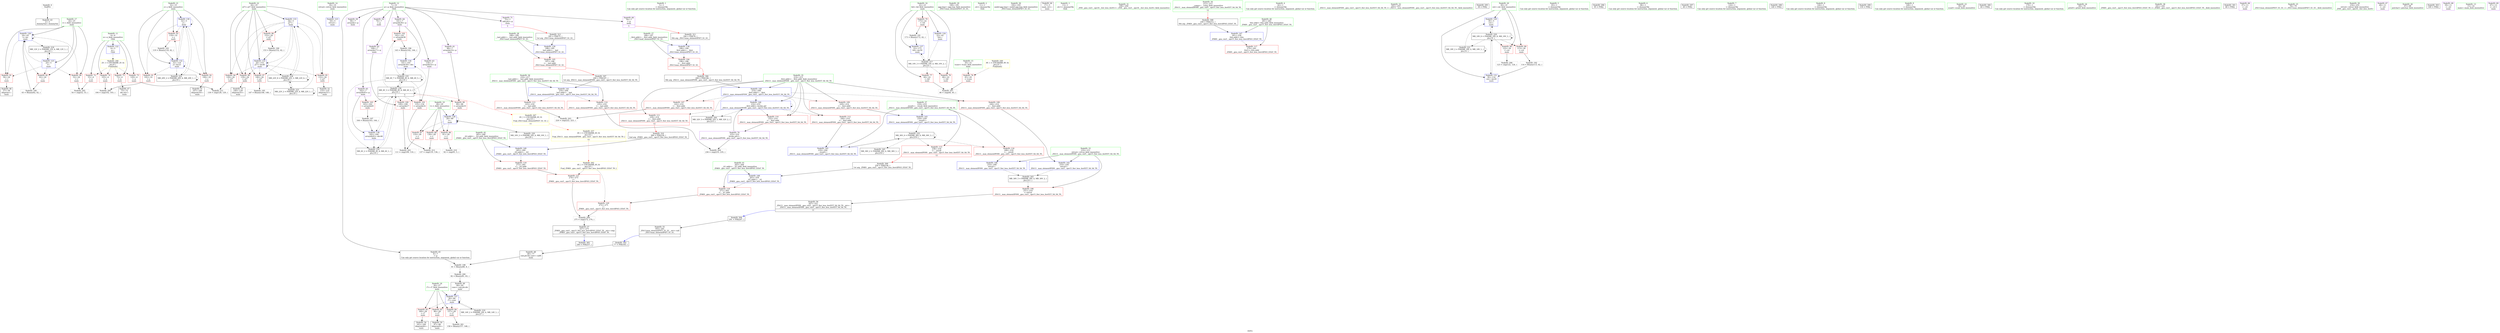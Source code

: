 digraph "SVFG" {
	label="SVFG";

	Node0x556ccf8a6040 [shape=record,color=grey,label="{NodeID: 0\nNullPtr}"];
	Node0x556ccf8a6040 -> Node0x556ccf8c9530[style=solid];
	Node0x556ccf8c9a70 [shape=record,color=red,label="{NodeID: 97\n146\<--34\n\<--j27\nmain\n}"];
	Node0x556ccf8c9a70 -> Node0x556ccf8cd600[style=solid];
	Node0x556ccf8c7c50 [shape=record,color=green,label="{NodeID: 14\n18\<--19\nretval\<--retval_field_insensitive\nmain\n}"];
	Node0x556ccf8c7c50 -> Node0x556ccf8cf700[style=solid];
	Node0x556ccf8cd480 [shape=record,color=grey,label="{NodeID: 194\n63 = Binary(62, 42, )\n}"];
	Node0x556ccf8cd480 -> Node0x556ccf8cf970[style=solid];
	Node0x556ccf8ca5d0 [shape=record,color=red,label="{NodeID: 111\n239\<--214\n\<--__first.addr\n_ZSt13__max_elementIPiN9__gnu_cxx5__ops15_Iter_less_iterEET_S4_S4_T0_\n|{<s0>12}}"];
	Node0x556ccf8ca5d0:s0 -> Node0x556ccf8fa750[style=solid,color=red];
	Node0x556ccf8c8870 [shape=record,color=green,label="{NodeID: 28\n188\<--189\n__last.addr\<--__last.addr_field_insensitive\n_ZSt11max_elementIPiET_S1_S1_\n}"];
	Node0x556ccf8c8870 -> Node0x556ccf8ca0f0[style=solid];
	Node0x556ccf8c8870 -> Node0x556ccf8d0400[style=solid];
	Node0x556ccf8d5a80 [shape=record,color=grey,label="{NodeID: 208\n275 = cmp(272, 274, )\n}"];
	Node0x556ccf8d5a80 -> Node0x556ccf8cb110[style=solid];
	Node0x556ccf8cf8a0 [shape=record,color=blue,label="{NodeID: 125\n24\<--5\ni\<--\nmain\n}"];
	Node0x556ccf8cf8a0 -> Node0x556ccf8cc3c0[style=dashed];
	Node0x556ccf8cf8a0 -> Node0x556ccf8cc490[style=dashed];
	Node0x556ccf8cf8a0 -> Node0x556ccf8cc560[style=dashed];
	Node0x556ccf8cf8a0 -> Node0x556ccf8cf970[style=dashed];
	Node0x556ccf8cf8a0 -> Node0x556ccf8dea70[style=dashed];
	Node0x556ccf8c9460 [shape=record,color=green,label="{NodeID: 42\n265\<--266\n__it2.addr\<--__it2.addr_field_insensitive\n_ZNK9__gnu_cxx5__ops15_Iter_less_iterclIPiS3_EEbT_T0_\n}"];
	Node0x556ccf8c9460 -> Node0x556ccf8cf390[style=solid];
	Node0x556ccf8c9460 -> Node0x556ccf8d0c20[style=solid];
	Node0x556ccf8fa0d0 [shape=record,color=black,label="{NodeID: 305\n240 = PHI(257, )\n}"];
	Node0x556ccf8dfe70 [shape=record,color=black,label="{NodeID: 222\nMR_20V_2 = PHI(MR_20V_4, MR_20V_1, )\npts\{33 \}\n}"];
	Node0x556ccf8dfe70 -> Node0x556ccf8cfcb0[style=dashed];
	Node0x556ccf8dfe70 -> Node0x556ccf8dfe70[style=dashed];
	Node0x556ccf8d0400 [shape=record,color=blue,label="{NodeID: 139\n188\<--185\n__last.addr\<--__last\n_ZSt11max_elementIPiET_S1_S1_\n}"];
	Node0x556ccf8d0400 -> Node0x556ccf8ca0f0[style=dashed];
	Node0x556ccf8cb040 [shape=record,color=black,label="{NodeID: 56\n207\<--251\n_ZSt13__max_elementIPiN9__gnu_cxx5__ops15_Iter_less_iterEET_S4_S4_T0__ret\<--\n_ZSt13__max_elementIPiN9__gnu_cxx5__ops15_Iter_less_iterEET_S4_S4_T0_\n|{<s0>11}}"];
	Node0x556ccf8cb040:s0 -> Node0x556ccf8f9fa0[style=solid,color=blue];
	Node0x556ccf8e4870 [shape=record,color=black,label="{NodeID: 236\nMR_4V_3 = PHI(MR_4V_8, MR_4V_2, )\npts\{10 \}\n|{|<s10>5}}"];
	Node0x556ccf8e4870 -> Node0x556ccf8c9c10[style=dashed];
	Node0x556ccf8e4870 -> Node0x556ccf8c9ce0[style=dashed];
	Node0x556ccf8e4870 -> Node0x556ccf8c9db0[style=dashed];
	Node0x556ccf8e4870 -> Node0x556ccf8c9e80[style=dashed];
	Node0x556ccf8e4870 -> Node0x556ccf8c9f50[style=dashed];
	Node0x556ccf8e4870 -> Node0x556ccf8cfff0[style=dashed];
	Node0x556ccf8e4870 -> Node0x556ccf8d0190[style=dashed];
	Node0x556ccf8e4870 -> Node0x556ccf8de070[style=dashed];
	Node0x556ccf8e4870 -> Node0x556ccf8e4370[style=dashed];
	Node0x556ccf8e4870 -> Node0x556ccf8e4870[style=dashed];
	Node0x556ccf8e4870:s10 -> Node0x556ccf8e97d0[style=dashed,color=red];
	Node0x556ccf8cbba0 [shape=record,color=purple,label="{NodeID: 70\n233\<--232\nincdec.ptr\<--\n_ZSt13__max_elementIPiN9__gnu_cxx5__ops15_Iter_less_iterEET_S4_S4_T0_\n}"];
	Node0x556ccf8cbba0 -> Node0x556ccf8d0810[style=solid];
	Node0x556ccf8cbba0 -> Node0x556ccf8d5480[style=solid];
	Node0x556ccf8cc700 [shape=record,color=red,label="{NodeID: 84\n157\<--26\n\<--i7\nmain\n}"];
	Node0x556ccf8cc700 -> Node0x556ccf8cdf00[style=solid];
	Node0x556ccf8b5dc0 [shape=record,color=green,label="{NodeID: 1\n5\<--1\n\<--dummyObj\nCan only get source location for instruction, argument, global var or function.}"];
	Node0x556ccf8c9b40 [shape=record,color=red,label="{NodeID: 98\n152\<--34\n\<--j27\nmain\n}"];
	Node0x556ccf8c9b40 -> Node0x556ccf8cdc00[style=solid];
	Node0x556ccf8c7d20 [shape=record,color=green,label="{NodeID: 15\n20\<--21\ntcase\<--tcase_field_insensitive\nmain\n}"];
	Node0x556ccf8c7d20 -> Node0x556ccf8cc080[style=solid];
	Node0x556ccf8cd600 [shape=record,color=grey,label="{NodeID: 195\n147 = Binary(146, 148, )\n}"];
	Node0x556ccf8ca6a0 [shape=record,color=red,label="{NodeID: 112\n244\<--214\n\<--__first.addr\n_ZSt13__max_elementIPiN9__gnu_cxx5__ops15_Iter_less_iterEET_S4_S4_T0_\n}"];
	Node0x556ccf8ca6a0 -> Node0x556ccf8d08e0[style=solid];
	Node0x556ccf8c8940 [shape=record,color=green,label="{NodeID: 29\n190\<--191\nagg.tmp\<--agg.tmp_field_insensitive\n_ZSt11max_elementIPiET_S1_S1_\n}"];
	Node0x556ccf8d5c00 [shape=record,color=grey,label="{NodeID: 209\n104 = cmp(102, 103, )\n}"];
	Node0x556ccf8cf970 [shape=record,color=blue,label="{NodeID: 126\n24\<--63\ni\<--inc\nmain\n}"];
	Node0x556ccf8cf970 -> Node0x556ccf8cc3c0[style=dashed];
	Node0x556ccf8cf970 -> Node0x556ccf8cc490[style=dashed];
	Node0x556ccf8cf970 -> Node0x556ccf8cc560[style=dashed];
	Node0x556ccf8cf970 -> Node0x556ccf8cf970[style=dashed];
	Node0x556ccf8cf970 -> Node0x556ccf8dea70[style=dashed];
	Node0x556ccf8c9530 [shape=record,color=black,label="{NodeID: 43\n2\<--3\ndummyVal\<--dummyVal\n}"];
	Node0x556ccf8fa1e0 [shape=record,color=black,label="{NodeID: 306\n208 = PHI(196, )\n0th arg _ZSt13__max_elementIPiN9__gnu_cxx5__ops15_Iter_less_iterEET_S4_S4_T0_ }"];
	Node0x556ccf8fa1e0 -> Node0x556ccf8d04d0[style=solid];
	Node0x556ccf8e0370 [shape=record,color=black,label="{NodeID: 223\nMR_22V_2 = PHI(MR_22V_4, MR_22V_1, )\npts\{35 \}\n}"];
	Node0x556ccf8e0370 -> Node0x556ccf8cff20[style=dashed];
	Node0x556ccf8e0370 -> Node0x556ccf8e0370[style=dashed];
	Node0x556ccf8e0370 -> Node0x556ccf8e4280[style=dashed];
	Node0x556ccf8d04d0 [shape=record,color=blue,label="{NodeID: 140\n214\<--208\n__first.addr\<--__first\n_ZSt13__max_elementIPiN9__gnu_cxx5__ops15_Iter_less_iterEET_S4_S4_T0_\n}"];
	Node0x556ccf8d04d0 -> Node0x556ccf8ca290[style=dashed];
	Node0x556ccf8d04d0 -> Node0x556ccf8ca360[style=dashed];
	Node0x556ccf8d04d0 -> Node0x556ccf8ca430[style=dashed];
	Node0x556ccf8d04d0 -> Node0x556ccf8ca500[style=dashed];
	Node0x556ccf8d04d0 -> Node0x556ccf8d0810[style=dashed];
	Node0x556ccf8d04d0 -> Node0x556ccf8e7070[style=dashed];
	Node0x556ccf8cb110 [shape=record,color=black,label="{NodeID: 57\n257\<--275\n_ZNK9__gnu_cxx5__ops15_Iter_less_iterclIPiS3_EEbT_T0__ret\<--cmp\n_ZNK9__gnu_cxx5__ops15_Iter_less_iterclIPiS3_EEbT_T0_\n|{<s0>12}}"];
	Node0x556ccf8cb110:s0 -> Node0x556ccf8fa0d0[style=solid,color=blue];
	Node0x556ccf8cbc70 [shape=record,color=purple,label="{NodeID: 71\n75\<--7\nadd.ptr\<--p\nmain\n|{<s0>5}}"];
	Node0x556ccf8cbc70:s0 -> Node0x556ccf8fa9d0[style=solid,color=red];
	Node0x556ccf8cc7d0 [shape=record,color=red,label="{NodeID: 85\n160\<--26\n\<--i7\nmain\n}"];
	Node0x556ccf8cc7d0 -> Node0x556ccf8caea0[style=solid];
	Node0x556ccf8b54a0 [shape=record,color=green,label="{NodeID: 2\n11\<--1\n.str\<--dummyObj\nGlob }"];
	Node0x556ccf8c9c10 [shape=record,color=red,label="{NodeID: 99\n89\<--88\n\<--arrayidx10\nmain\n}"];
	Node0x556ccf8c9c10 -> Node0x556ccf8cfb10[style=solid];
	Node0x556ccf8c7df0 [shape=record,color=green,label="{NodeID: 16\n22\<--23\ntid\<--tid_field_insensitive\nmain\n}"];
	Node0x556ccf8c7df0 -> Node0x556ccf8cc150[style=solid];
	Node0x556ccf8c7df0 -> Node0x556ccf8cc220[style=solid];
	Node0x556ccf8c7df0 -> Node0x556ccf8cc2f0[style=solid];
	Node0x556ccf8c7df0 -> Node0x556ccf8cf7d0[style=solid];
	Node0x556ccf8c7df0 -> Node0x556ccf8d0260[style=solid];
	Node0x556ccf8cd780 [shape=record,color=grey,label="{NodeID: 196\n143 = Binary(142, 144, )\n}"];
	Node0x556ccf8cd780 -> Node0x556ccf8cfff0[style=solid];
	Node0x556ccf8ca770 [shape=record,color=red,label="{NodeID: 113\n223\<--216\n\<--__last.addr\n_ZSt13__max_elementIPiN9__gnu_cxx5__ops15_Iter_less_iterEET_S4_S4_T0_\n}"];
	Node0x556ccf8ca770 -> Node0x556ccf8d5300[style=solid];
	Node0x556ccf8c8a10 [shape=record,color=green,label="{NodeID: 30\n192\<--193\nundef.agg.tmp\<--undef.agg.tmp_field_insensitive\n_ZSt11max_elementIPiET_S1_S1_\n}"];
	Node0x556ccf8d5d80 [shape=record,color=grey,label="{NodeID: 210\n92 = cmp(91, 5, )\n}"];
	Node0x556ccf8cfa40 [shape=record,color=blue,label="{NodeID: 127\n26\<--84\ni7\<--conv\nmain\n}"];
	Node0x556ccf8cfa40 -> Node0x556ccf8cc630[style=dashed];
	Node0x556ccf8cfa40 -> Node0x556ccf8cc700[style=dashed];
	Node0x556ccf8cfa40 -> Node0x556ccf8cc7d0[style=dashed];
	Node0x556ccf8cfa40 -> Node0x556ccf8cfa40[style=dashed];
	Node0x556ccf8cfa40 -> Node0x556ccf8def70[style=dashed];
	Node0x556ccf8c9630 [shape=record,color=black,label="{NodeID: 44\n17\<--5\nmain_ret\<--\nmain\n}"];
	Node0x556ccf8fa350 [shape=record,color=black,label="{NodeID: 307\n209 = PHI(197, )\n1st arg _ZSt13__max_elementIPiN9__gnu_cxx5__ops15_Iter_less_iterEET_S4_S4_T0_ }"];
	Node0x556ccf8fa350 -> Node0x556ccf8d05a0[style=solid];
	Node0x556ccf8d05a0 [shape=record,color=blue,label="{NodeID: 141\n216\<--209\n__last.addr\<--__last\n_ZSt13__max_elementIPiN9__gnu_cxx5__ops15_Iter_less_iterEET_S4_S4_T0_\n}"];
	Node0x556ccf8d05a0 -> Node0x556ccf8ca770[style=dashed];
	Node0x556ccf8d05a0 -> Node0x556ccf8ca840[style=dashed];
	Node0x556ccf8cb1e0 [shape=record,color=purple,label="{NodeID: 58\n58\<--7\narrayidx\<--p\nmain\n}"];
	Node0x556ccf8cbd40 [shape=record,color=red,label="{NodeID: 72\n53\<--4\n\<--n\nmain\n}"];
	Node0x556ccf8cbd40 -> Node0x556ccf8d5600[style=solid];
	Node0x556ccf8cc8a0 [shape=record,color=red,label="{NodeID: 86\n91\<--28\n\<--t\nmain\n}"];
	Node0x556ccf8cc8a0 -> Node0x556ccf8d5d80[style=solid];
	Node0x556ccf8b57e0 [shape=record,color=green,label="{NodeID: 3\n13\<--1\n.str.1\<--dummyObj\nGlob }"];
	Node0x556ccf8c9ce0 [shape=record,color=red,label="{NodeID: 100\n109\<--108\n\<--arrayidx17\nmain\n}"];
	Node0x556ccf8c9ce0 -> Node0x556ccf8d51c0[style=solid];
	Node0x556ccf8c7ec0 [shape=record,color=green,label="{NodeID: 17\n24\<--25\ni\<--i_field_insensitive\nmain\n}"];
	Node0x556ccf8c7ec0 -> Node0x556ccf8cc3c0[style=solid];
	Node0x556ccf8c7ec0 -> Node0x556ccf8cc490[style=solid];
	Node0x556ccf8c7ec0 -> Node0x556ccf8cc560[style=solid];
	Node0x556ccf8c7ec0 -> Node0x556ccf8cf8a0[style=solid];
	Node0x556ccf8c7ec0 -> Node0x556ccf8cf970[style=solid];
	Node0x556ccf8cd900 [shape=record,color=grey,label="{NodeID: 197\n164 = Binary(163, 144, )\n}"];
	Node0x556ccf8cd900 -> Node0x556ccf8d0190[style=solid];
	Node0x556ccf8ca840 [shape=record,color=red,label="{NodeID: 114\n235\<--216\n\<--__last.addr\n_ZSt13__max_elementIPiN9__gnu_cxx5__ops15_Iter_less_iterEET_S4_S4_T0_\n}"];
	Node0x556ccf8ca840 -> Node0x556ccf8d5480[style=solid];
	Node0x556ccf8c8ae0 [shape=record,color=green,label="{NodeID: 31\n199\<--200\n_ZN9__gnu_cxx5__ops16__iter_less_iterEv\<--_ZN9__gnu_cxx5__ops16__iter_less_iterEv_field_insensitive\n}"];
	Node0x556ccf8d5f00 [shape=record,color=grey,label="{NodeID: 211\n130 = cmp(128, 129, )\n}"];
	Node0x556ccf8cfb10 [shape=record,color=blue,label="{NodeID: 128\n28\<--89\nt\<--\nmain\n}"];
	Node0x556ccf8cfb10 -> Node0x556ccf8cc8a0[style=dashed];
	Node0x556ccf8cfb10 -> Node0x556ccf8cc970[style=dashed];
	Node0x556ccf8cfb10 -> Node0x556ccf8cca40[style=dashed];
	Node0x556ccf8cfb10 -> Node0x556ccf8cfb10[style=dashed];
	Node0x556ccf8cfb10 -> Node0x556ccf8df470[style=dashed];
	Node0x556ccf8c9700 [shape=record,color=black,label="{NodeID: 45\n8\<--7\n\<--p\nCan only get source location for instruction, argument, global var or function.}"];
	Node0x556ccf8c9700 -> Node0x556ccf8cda80[style=solid];
	Node0x556ccf8fa510 [shape=record,color=black,label="{NodeID: 308\n258 = PHI(212, )\n0th arg _ZNK9__gnu_cxx5__ops15_Iter_less_iterclIPiS3_EEbT_T0_ }"];
	Node0x556ccf8fa510 -> Node0x556ccf8d0a80[style=solid];
	Node0x556ccf8d0670 [shape=record,color=blue,label="{NodeID: 142\n210\<--226\nretval\<--\n_ZSt13__max_elementIPiN9__gnu_cxx5__ops15_Iter_less_iterEET_S4_S4_T0_\n}"];
	Node0x556ccf8d0670 -> Node0x556ccf8e6b70[style=dashed];
	Node0x556ccf8cb2b0 [shape=record,color=purple,label="{NodeID: 59\n74\<--7\n\<--p\nmain\n}"];
	Node0x556ccf8cbe10 [shape=record,color=red,label="{NodeID: 73\n72\<--4\n\<--n\nmain\n}"];
	Node0x556ccf8cbe10 -> Node0x556ccf8c98d0[style=solid];
	Node0x556ccf8cc970 [shape=record,color=red,label="{NodeID: 87\n110\<--28\n\<--t\nmain\n}"];
	Node0x556ccf8cc970 -> Node0x556ccf8d51c0[style=solid];
	Node0x556ccf8b58a0 [shape=record,color=green,label="{NodeID: 4\n42\<--1\n\<--dummyObj\nCan only get source location for instruction, argument, global var or function.}"];
	Node0x556ccf8e97d0 [shape=record,color=yellow,style=double,label="{NodeID: 267\n4V_1 = ENCHI(MR_4V_0)\npts\{10 \}\nFun[_ZSt11max_elementIPiET_S1_S1_]|{<s0>11}}"];
	Node0x556ccf8e97d0:s0 -> Node0x556ccf8e8e80[style=dashed,color=red];
	Node0x556ccf8c9db0 [shape=record,color=red,label="{NodeID: 101\n135\<--134\n\<--arrayidx32\nmain\n}"];
	Node0x556ccf8c9db0 -> Node0x556ccf8d6080[style=solid];
	Node0x556ccf8c7f90 [shape=record,color=green,label="{NodeID: 18\n26\<--27\ni7\<--i7_field_insensitive\nmain\n}"];
	Node0x556ccf8c7f90 -> Node0x556ccf8cc630[style=solid];
	Node0x556ccf8c7f90 -> Node0x556ccf8cc700[style=solid];
	Node0x556ccf8c7f90 -> Node0x556ccf8cc7d0[style=solid];
	Node0x556ccf8c7f90 -> Node0x556ccf8cfa40[style=solid];
	Node0x556ccf8cda80 [shape=record,color=grey,label="{NodeID: 198\n81 = Binary(80, 8, )\n}"];
	Node0x556ccf8cda80 -> Node0x556ccf8cdd80[style=solid];
	Node0x556ccf8ca910 [shape=record,color=red,label="{NodeID: 115\n238\<--218\n\<--__result\n_ZSt13__max_elementIPiN9__gnu_cxx5__ops15_Iter_less_iterEET_S4_S4_T0_\n|{<s0>12}}"];
	Node0x556ccf8ca910:s0 -> Node0x556ccf8fa610[style=solid,color=red];
	Node0x556ccf8c8be0 [shape=record,color=green,label="{NodeID: 32\n202\<--203\n_ZSt13__max_elementIPiN9__gnu_cxx5__ops15_Iter_less_iterEET_S4_S4_T0_\<--_ZSt13__max_elementIPiN9__gnu_cxx5__ops15_Iter_less_iterEET_S4_S4_T0__field_insensitive\n}"];
	Node0x556ccf671d20 [shape=record,color=black,label="{NodeID: 295\n38 = PHI()\n}"];
	Node0x556ccf8d6080 [shape=record,color=grey,label="{NodeID: 212\n137 = cmp(135, 136, )\n}"];
	Node0x556ccf8cfbe0 [shape=record,color=blue,label="{NodeID: 129\n30\<--5\ncnt\<--\nmain\n}"];
	Node0x556ccf8cfbe0 -> Node0x556ccf8e2170[style=dashed];
	Node0x556ccf8c9800 [shape=record,color=black,label="{NodeID: 46\n57\<--56\nidxprom\<--\nmain\n}"];
	Node0x556ccf8fa610 [shape=record,color=black,label="{NodeID: 309\n259 = PHI(238, )\n1st arg _ZNK9__gnu_cxx5__ops15_Iter_less_iterclIPiS3_EEbT_T0_ }"];
	Node0x556ccf8fa610 -> Node0x556ccf8d0b50[style=solid];
	Node0x556ccf8d0740 [shape=record,color=blue,label="{NodeID: 143\n218\<--229\n__result\<--\n_ZSt13__max_elementIPiN9__gnu_cxx5__ops15_Iter_less_iterEET_S4_S4_T0_\n}"];
	Node0x556ccf8d0740 -> Node0x556ccf8e3070[style=dashed];
	Node0x556ccf8cb380 [shape=record,color=purple,label="{NodeID: 60\n76\<--7\n\<--p\nmain\n|{<s0>5}}"];
	Node0x556ccf8cb380:s0 -> Node0x556ccf8fa890[style=solid,color=red];
	Node0x556ccf8cbee0 [shape=record,color=red,label="{NodeID: 74\n103\<--4\n\<--n\nmain\n}"];
	Node0x556ccf8cbee0 -> Node0x556ccf8d5c00[style=solid];
	Node0x556ccf8cca40 [shape=record,color=red,label="{NodeID: 88\n136\<--28\n\<--t\nmain\n}"];
	Node0x556ccf8cca40 -> Node0x556ccf8d6080[style=solid];
	Node0x556ccf8b5960 [shape=record,color=green,label="{NodeID: 5\n83\<--1\n\<--dummyObj\nCan only get source location for instruction, argument, global var or function.}"];
	Node0x556ccf8c9e80 [shape=record,color=red,label="{NodeID: 102\n142\<--141\n\<--arrayidx36\nmain\n}"];
	Node0x556ccf8c9e80 -> Node0x556ccf8cd780[style=solid];
	Node0x556ccf8c8060 [shape=record,color=green,label="{NodeID: 19\n28\<--29\nt\<--t_field_insensitive\nmain\n}"];
	Node0x556ccf8c8060 -> Node0x556ccf8cc8a0[style=solid];
	Node0x556ccf8c8060 -> Node0x556ccf8cc970[style=solid];
	Node0x556ccf8c8060 -> Node0x556ccf8cca40[style=solid];
	Node0x556ccf8c8060 -> Node0x556ccf8cfb10[style=solid];
	Node0x556ccf8cdc00 [shape=record,color=grey,label="{NodeID: 199\n153 = Binary(152, 42, )\n}"];
	Node0x556ccf8cdc00 -> Node0x556ccf8d00c0[style=solid];
	Node0x556ccf8cf120 [shape=record,color=red,label="{NodeID: 116\n248\<--218\n\<--__result\n_ZSt13__max_elementIPiN9__gnu_cxx5__ops15_Iter_less_iterEET_S4_S4_T0_\n}"];
	Node0x556ccf8cf120 -> Node0x556ccf8d09b0[style=solid];
	Node0x556ccf8c8ce0 [shape=record,color=green,label="{NodeID: 33\n210\<--211\nretval\<--retval_field_insensitive\n_ZSt13__max_elementIPiN9__gnu_cxx5__ops15_Iter_less_iterEET_S4_S4_T0_\n}"];
	Node0x556ccf8c8ce0 -> Node0x556ccf8ca1c0[style=solid];
	Node0x556ccf8c8ce0 -> Node0x556ccf8d0670[style=solid];
	Node0x556ccf8c8ce0 -> Node0x556ccf8d09b0[style=solid];
	Node0x556ccf8f96e0 [shape=record,color=black,label="{NodeID: 296\n95 = PHI()\n}"];
	Node0x556ccf8cfcb0 [shape=record,color=blue,label="{NodeID: 130\n32\<--5\nj\<--\nmain\n}"];
	Node0x556ccf8cfcb0 -> Node0x556ccf8cccb0[style=dashed];
	Node0x556ccf8cfcb0 -> Node0x556ccf8ccd80[style=dashed];
	Node0x556ccf8cfcb0 -> Node0x556ccf8cce50[style=dashed];
	Node0x556ccf8cfcb0 -> Node0x556ccf8cfcb0[style=dashed];
	Node0x556ccf8cfcb0 -> Node0x556ccf8cfe50[style=dashed];
	Node0x556ccf8cfcb0 -> Node0x556ccf8dfe70[style=dashed];
	Node0x556ccf8c98d0 [shape=record,color=black,label="{NodeID: 47\n73\<--72\nidx.ext\<--\nmain\n}"];
	Node0x556ccf8fa750 [shape=record,color=black,label="{NodeID: 310\n260 = PHI(239, )\n2nd arg _ZNK9__gnu_cxx5__ops15_Iter_less_iterclIPiS3_EEbT_T0_ }"];
	Node0x556ccf8fa750 -> Node0x556ccf8d0c20[style=solid];
	Node0x556ccf8d0810 [shape=record,color=blue,label="{NodeID: 144\n214\<--233\n__first.addr\<--incdec.ptr\n_ZSt13__max_elementIPiN9__gnu_cxx5__ops15_Iter_less_iterEET_S4_S4_T0_\n}"];
	Node0x556ccf8d0810 -> Node0x556ccf8ca500[style=dashed];
	Node0x556ccf8d0810 -> Node0x556ccf8ca5d0[style=dashed];
	Node0x556ccf8d0810 -> Node0x556ccf8ca6a0[style=dashed];
	Node0x556ccf8d0810 -> Node0x556ccf8d0810[style=dashed];
	Node0x556ccf8d0810 -> Node0x556ccf8e7070[style=dashed];
	Node0x556ccf8cb450 [shape=record,color=purple,label="{NodeID: 61\n88\<--7\narrayidx10\<--p\nmain\n}"];
	Node0x556ccf8cb450 -> Node0x556ccf8c9c10[style=solid];
	Node0x556ccf8cbfb0 [shape=record,color=red,label="{NodeID: 75\n129\<--4\n\<--n\nmain\n}"];
	Node0x556ccf8cbfb0 -> Node0x556ccf8d5f00[style=solid];
	Node0x556ccf8ccb10 [shape=record,color=red,label="{NodeID: 89\n113\<--30\n\<--cnt\nmain\n}"];
	Node0x556ccf8ccb10 -> Node0x556ccf8cd180[style=solid];
	Node0x556ccf8c7610 [shape=record,color=green,label="{NodeID: 6\n96\<--1\n\<--dummyObj\nCan only get source location for instruction, argument, global var or function.}"];
	Node0x556ccf8c9f50 [shape=record,color=red,label="{NodeID: 103\n163\<--162\n\<--arrayidx45\nmain\n}"];
	Node0x556ccf8c9f50 -> Node0x556ccf8cd900[style=solid];
	Node0x556ccf8c8130 [shape=record,color=green,label="{NodeID: 20\n30\<--31\ncnt\<--cnt_field_insensitive\nmain\n}"];
	Node0x556ccf8c8130 -> Node0x556ccf8ccb10[style=solid];
	Node0x556ccf8c8130 -> Node0x556ccf8ccbe0[style=solid];
	Node0x556ccf8c8130 -> Node0x556ccf8cfbe0[style=solid];
	Node0x556ccf8c8130 -> Node0x556ccf8cfd80[style=solid];
	Node0x556ccf8cdd80 [shape=record,color=grey,label="{NodeID: 200\n82 = Binary(81, 83, )\n}"];
	Node0x556ccf8cdd80 -> Node0x556ccf8caa90[style=solid];
	Node0x556ccf8cf1f0 [shape=record,color=red,label="{NodeID: 117\n270\<--261\nthis1\<--this.addr\n_ZNK9__gnu_cxx5__ops15_Iter_less_iterclIPiS3_EEbT_T0_\n}"];
	Node0x556ccf8c8db0 [shape=record,color=green,label="{NodeID: 34\n212\<--213\n__comp\<--__comp_field_insensitive\n_ZSt13__max_elementIPiN9__gnu_cxx5__ops15_Iter_less_iterEET_S4_S4_T0_\n|{<s0>12}}"];
	Node0x556ccf8c8db0:s0 -> Node0x556ccf8fa510[style=solid,color=red];
	Node0x556ccf8f97e0 [shape=record,color=black,label="{NodeID: 297\n49 = PHI()\n}"];
	Node0x556ccf8cfd80 [shape=record,color=blue,label="{NodeID: 131\n30\<--114\ncnt\<--inc20\nmain\n}"];
	Node0x556ccf8cfd80 -> Node0x556ccf8e2170[style=dashed];
	Node0x556ccf8ca9c0 [shape=record,color=black,label="{NodeID: 48\n80\<--77\nsub.ptr.lhs.cast\<--call8\nmain\n}"];
	Node0x556ccf8ca9c0 -> Node0x556ccf8cda80[style=solid];
	Node0x556ccf8fa890 [shape=record,color=black,label="{NodeID: 311\n184 = PHI(76, )\n0th arg _ZSt11max_elementIPiET_S1_S1_ }"];
	Node0x556ccf8fa890 -> Node0x556ccf8d0330[style=solid];
	Node0x556ccf8d08e0 [shape=record,color=blue,label="{NodeID: 145\n218\<--244\n__result\<--\n_ZSt13__max_elementIPiN9__gnu_cxx5__ops15_Iter_less_iterEET_S4_S4_T0_\n}"];
	Node0x556ccf8d08e0 -> Node0x556ccf8e3070[style=dashed];
	Node0x556ccf8cb520 [shape=record,color=purple,label="{NodeID: 62\n108\<--7\narrayidx17\<--p\nmain\n}"];
	Node0x556ccf8cb520 -> Node0x556ccf8c9ce0[style=solid];
	Node0x556ccf8cc080 [shape=record,color=red,label="{NodeID: 76\n45\<--20\n\<--tcase\nmain\n}"];
	Node0x556ccf8cc080 -> Node0x556ccf8d5900[style=solid];
	Node0x556ccf8ccbe0 [shape=record,color=red,label="{NodeID: 90\n122\<--30\n\<--cnt\nmain\n}"];
	Node0x556ccf8ccbe0 -> Node0x556ccf8d5780[style=solid];
	Node0x556ccf8c76a0 [shape=record,color=green,label="{NodeID: 7\n124\<--1\n\<--dummyObj\nCan only get source location for instruction, argument, global var or function.}"];
	Node0x556ccf8ca020 [shape=record,color=red,label="{NodeID: 104\n196\<--186\n\<--__first.addr\n_ZSt11max_elementIPiET_S1_S1_\n|{<s0>11}}"];
	Node0x556ccf8ca020:s0 -> Node0x556ccf8fa1e0[style=solid,color=red];
	Node0x556ccf8c8200 [shape=record,color=green,label="{NodeID: 21\n32\<--33\nj\<--j_field_insensitive\nmain\n}"];
	Node0x556ccf8c8200 -> Node0x556ccf8cccb0[style=solid];
	Node0x556ccf8c8200 -> Node0x556ccf8ccd80[style=solid];
	Node0x556ccf8c8200 -> Node0x556ccf8cce50[style=solid];
	Node0x556ccf8c8200 -> Node0x556ccf8cfcb0[style=solid];
	Node0x556ccf8c8200 -> Node0x556ccf8cfe50[style=solid];
	Node0x556ccf8cdf00 [shape=record,color=grey,label="{NodeID: 201\n158 = Binary(157, 148, )\n}"];
	Node0x556ccf8cf2c0 [shape=record,color=red,label="{NodeID: 118\n271\<--263\n\<--__it1.addr\n_ZNK9__gnu_cxx5__ops15_Iter_less_iterclIPiS3_EEbT_T0_\n}"];
	Node0x556ccf8cf2c0 -> Node0x556ccf8cf460[style=solid];
	Node0x556ccf8c8e80 [shape=record,color=green,label="{NodeID: 35\n214\<--215\n__first.addr\<--__first.addr_field_insensitive\n_ZSt13__max_elementIPiN9__gnu_cxx5__ops15_Iter_less_iterEET_S4_S4_T0_\n}"];
	Node0x556ccf8c8e80 -> Node0x556ccf8ca290[style=solid];
	Node0x556ccf8c8e80 -> Node0x556ccf8ca360[style=solid];
	Node0x556ccf8c8e80 -> Node0x556ccf8ca430[style=solid];
	Node0x556ccf8c8e80 -> Node0x556ccf8ca500[style=solid];
	Node0x556ccf8c8e80 -> Node0x556ccf8ca5d0[style=solid];
	Node0x556ccf8c8e80 -> Node0x556ccf8ca6a0[style=solid];
	Node0x556ccf8c8e80 -> Node0x556ccf8d04d0[style=solid];
	Node0x556ccf8c8e80 -> Node0x556ccf8d0810[style=solid];
	Node0x556ccf8f98e0 [shape=record,color=black,label="{NodeID: 298\n149 = PHI()\n}"];
	Node0x556ccf8cfe50 [shape=record,color=blue,label="{NodeID: 132\n32\<--119\nj\<--inc23\nmain\n}"];
	Node0x556ccf8cfe50 -> Node0x556ccf8cccb0[style=dashed];
	Node0x556ccf8cfe50 -> Node0x556ccf8ccd80[style=dashed];
	Node0x556ccf8cfe50 -> Node0x556ccf8cce50[style=dashed];
	Node0x556ccf8cfe50 -> Node0x556ccf8cfcb0[style=dashed];
	Node0x556ccf8cfe50 -> Node0x556ccf8cfe50[style=dashed];
	Node0x556ccf8cfe50 -> Node0x556ccf8dfe70[style=dashed];
	Node0x556ccf8caa90 [shape=record,color=black,label="{NodeID: 49\n84\<--82\nconv\<--sub.ptr.div\nmain\n}"];
	Node0x556ccf8caa90 -> Node0x556ccf8cfa40[style=solid];
	Node0x556ccf8fa9d0 [shape=record,color=black,label="{NodeID: 312\n185 = PHI(75, )\n1st arg _ZSt11max_elementIPiET_S1_S1_ }"];
	Node0x556ccf8fa9d0 -> Node0x556ccf8d0400[style=solid];
	Node0x556ccf8e2170 [shape=record,color=black,label="{NodeID: 229\nMR_18V_6 = PHI(MR_18V_8, MR_18V_5, )\npts\{31 \}\n}"];
	Node0x556ccf8e2170 -> Node0x556ccf8ccb10[style=dashed];
	Node0x556ccf8e2170 -> Node0x556ccf8ccbe0[style=dashed];
	Node0x556ccf8e2170 -> Node0x556ccf8cfbe0[style=dashed];
	Node0x556ccf8e2170 -> Node0x556ccf8cfd80[style=dashed];
	Node0x556ccf8e2170 -> Node0x556ccf8df970[style=dashed];
	Node0x556ccf8e2170 -> Node0x556ccf8e2170[style=dashed];
	Node0x556ccf8d09b0 [shape=record,color=blue,label="{NodeID: 146\n210\<--248\nretval\<--\n_ZSt13__max_elementIPiN9__gnu_cxx5__ops15_Iter_less_iterEET_S4_S4_T0_\n}"];
	Node0x556ccf8d09b0 -> Node0x556ccf8e6b70[style=dashed];
	Node0x556ccf8cb5f0 [shape=record,color=purple,label="{NodeID: 63\n134\<--7\narrayidx32\<--p\nmain\n}"];
	Node0x556ccf8cb5f0 -> Node0x556ccf8c9db0[style=solid];
	Node0x556ccf8e6b70 [shape=record,color=black,label="{NodeID: 243\nMR_30V_3 = PHI(MR_30V_4, MR_30V_2, )\npts\{211 \}\n}"];
	Node0x556ccf8e6b70 -> Node0x556ccf8ca1c0[style=dashed];
	Node0x556ccf8cc150 [shape=record,color=red,label="{NodeID: 77\n44\<--22\n\<--tid\nmain\n}"];
	Node0x556ccf8cc150 -> Node0x556ccf8d5900[style=solid];
	Node0x556ccf8e8e80 [shape=record,color=yellow,style=double,label="{NodeID: 257\n4V_1 = ENCHI(MR_4V_0)\npts\{10 \}\nFun[_ZSt13__max_elementIPiN9__gnu_cxx5__ops15_Iter_less_iterEET_S4_S4_T0_]|{<s0>12}}"];
	Node0x556ccf8e8e80:s0 -> Node0x556ccf8e9310[style=dashed,color=red];
	Node0x556ccf8cccb0 [shape=record,color=red,label="{NodeID: 91\n102\<--32\n\<--j\nmain\n}"];
	Node0x556ccf8cccb0 -> Node0x556ccf8d5c00[style=solid];
	Node0x556ccf8c7730 [shape=record,color=green,label="{NodeID: 8\n144\<--1\n\<--dummyObj\nCan only get source location for instruction, argument, global var or function.}"];
	Node0x556ccf8ca0f0 [shape=record,color=red,label="{NodeID: 105\n197\<--188\n\<--__last.addr\n_ZSt11max_elementIPiET_S1_S1_\n|{<s0>11}}"];
	Node0x556ccf8ca0f0:s0 -> Node0x556ccf8fa350[style=solid,color=red];
	Node0x556ccf8c82d0 [shape=record,color=green,label="{NodeID: 22\n34\<--35\nj27\<--j27_field_insensitive\nmain\n}"];
	Node0x556ccf8c82d0 -> Node0x556ccf8ccf20[style=solid];
	Node0x556ccf8c82d0 -> Node0x556ccf8ccff0[style=solid];
	Node0x556ccf8c82d0 -> Node0x556ccf8c99a0[style=solid];
	Node0x556ccf8c82d0 -> Node0x556ccf8c9a70[style=solid];
	Node0x556ccf8c82d0 -> Node0x556ccf8c9b40[style=solid];
	Node0x556ccf8c82d0 -> Node0x556ccf8cff20[style=solid];
	Node0x556ccf8c82d0 -> Node0x556ccf8d00c0[style=solid];
	Node0x556ccf8d51c0 [shape=record,color=grey,label="{NodeID: 202\n111 = cmp(109, 110, )\n}"];
	Node0x556ccf8cf390 [shape=record,color=red,label="{NodeID: 119\n273\<--265\n\<--__it2.addr\n_ZNK9__gnu_cxx5__ops15_Iter_less_iterclIPiS3_EEbT_T0_\n}"];
	Node0x556ccf8cf390 -> Node0x556ccf8cf530[style=solid];
	Node0x556ccf8c8f50 [shape=record,color=green,label="{NodeID: 36\n216\<--217\n__last.addr\<--__last.addr_field_insensitive\n_ZSt13__max_elementIPiN9__gnu_cxx5__ops15_Iter_less_iterEET_S4_S4_T0_\n}"];
	Node0x556ccf8c8f50 -> Node0x556ccf8ca770[style=solid];
	Node0x556ccf8c8f50 -> Node0x556ccf8ca840[style=solid];
	Node0x556ccf8c8f50 -> Node0x556ccf8d05a0[style=solid];
	Node0x556ccf8f99e0 [shape=record,color=black,label="{NodeID: 299\n159 = PHI()\n}"];
	Node0x556ccf8de070 [shape=record,color=black,label="{NodeID: 216\nMR_4V_2 = PHI(MR_4V_4, MR_4V_1, )\npts\{10 \}\n}"];
	Node0x556ccf8de070 -> Node0x556ccf8e4870[style=dashed];
	Node0x556ccf8cff20 [shape=record,color=blue,label="{NodeID: 133\n34\<--5\nj27\<--\nmain\n}"];
	Node0x556ccf8cff20 -> Node0x556ccf8ccf20[style=dashed];
	Node0x556ccf8cff20 -> Node0x556ccf8ccff0[style=dashed];
	Node0x556ccf8cff20 -> Node0x556ccf8c99a0[style=dashed];
	Node0x556ccf8cff20 -> Node0x556ccf8c9a70[style=dashed];
	Node0x556ccf8cff20 -> Node0x556ccf8c9b40[style=dashed];
	Node0x556ccf8cff20 -> Node0x556ccf8d00c0[style=dashed];
	Node0x556ccf8cff20 -> Node0x556ccf8e4280[style=dashed];
	Node0x556ccf8cab60 [shape=record,color=black,label="{NodeID: 50\n87\<--86\nidxprom9\<--\nmain\n}"];
	Node0x556ccf8d0a80 [shape=record,color=blue,label="{NodeID: 147\n261\<--258\nthis.addr\<--this\n_ZNK9__gnu_cxx5__ops15_Iter_less_iterclIPiS3_EEbT_T0_\n}"];
	Node0x556ccf8d0a80 -> Node0x556ccf8cf1f0[style=dashed];
	Node0x556ccf8cb6c0 [shape=record,color=purple,label="{NodeID: 64\n141\<--7\narrayidx36\<--p\nmain\n}"];
	Node0x556ccf8cb6c0 -> Node0x556ccf8c9e80[style=solid];
	Node0x556ccf8cb6c0 -> Node0x556ccf8cfff0[style=solid];
	Node0x556ccf8e7070 [shape=record,color=black,label="{NodeID: 244\nMR_32V_3 = PHI(MR_32V_5, MR_32V_2, )\npts\{215 \}\n}"];
	Node0x556ccf8cc220 [shape=record,color=red,label="{NodeID: 78\n66\<--22\n\<--tid\nmain\n}"];
	Node0x556ccf8ccd80 [shape=record,color=red,label="{NodeID: 92\n106\<--32\n\<--j\nmain\n}"];
	Node0x556ccf8ccd80 -> Node0x556ccf8cac30[style=solid];
	Node0x556ccf8c77c0 [shape=record,color=green,label="{NodeID: 9\n148\<--1\n\<--dummyObj\nCan only get source location for instruction, argument, global var or function.}"];
	Node0x556ccf8ca1c0 [shape=record,color=red,label="{NodeID: 106\n251\<--210\n\<--retval\n_ZSt13__max_elementIPiN9__gnu_cxx5__ops15_Iter_less_iterEET_S4_S4_T0_\n}"];
	Node0x556ccf8ca1c0 -> Node0x556ccf8cb040[style=solid];
	Node0x556ccf8c83a0 [shape=record,color=green,label="{NodeID: 23\n39\<--40\nscanf\<--scanf_field_insensitive\n}"];
	Node0x556ccf8d5300 [shape=record,color=grey,label="{NodeID: 203\n224 = cmp(222, 223, )\n}"];
	Node0x556ccf8cf460 [shape=record,color=red,label="{NodeID: 120\n272\<--271\n\<--\n_ZNK9__gnu_cxx5__ops15_Iter_less_iterclIPiS3_EEbT_T0_\n}"];
	Node0x556ccf8cf460 -> Node0x556ccf8d5a80[style=solid];
	Node0x556ccf8c9020 [shape=record,color=green,label="{NodeID: 37\n218\<--219\n__result\<--__result_field_insensitive\n_ZSt13__max_elementIPiN9__gnu_cxx5__ops15_Iter_less_iterEET_S4_S4_T0_\n}"];
	Node0x556ccf8c9020 -> Node0x556ccf8ca910[style=solid];
	Node0x556ccf8c9020 -> Node0x556ccf8cf120[style=solid];
	Node0x556ccf8c9020 -> Node0x556ccf8d0740[style=solid];
	Node0x556ccf8c9020 -> Node0x556ccf8d08e0[style=solid];
	Node0x556ccf8f9ae0 [shape=record,color=black,label="{NodeID: 300\n60 = PHI()\n}"];
	Node0x556ccf8de570 [shape=record,color=black,label="{NodeID: 217\nMR_10V_3 = PHI(MR_10V_4, MR_10V_2, )\npts\{23 \}\n}"];
	Node0x556ccf8de570 -> Node0x556ccf8cc150[style=dashed];
	Node0x556ccf8de570 -> Node0x556ccf8cc220[style=dashed];
	Node0x556ccf8de570 -> Node0x556ccf8cc2f0[style=dashed];
	Node0x556ccf8de570 -> Node0x556ccf8d0260[style=dashed];
	Node0x556ccf8cfff0 [shape=record,color=blue,label="{NodeID: 134\n141\<--143\narrayidx36\<--dec\nmain\n}"];
	Node0x556ccf8cfff0 -> Node0x556ccf8e4370[style=dashed];
	Node0x556ccf8cac30 [shape=record,color=black,label="{NodeID: 51\n107\<--106\nidxprom16\<--\nmain\n}"];
	Node0x556ccf8d0b50 [shape=record,color=blue,label="{NodeID: 148\n263\<--259\n__it1.addr\<--__it1\n_ZNK9__gnu_cxx5__ops15_Iter_less_iterclIPiS3_EEbT_T0_\n}"];
	Node0x556ccf8d0b50 -> Node0x556ccf8cf2c0[style=dashed];
	Node0x556ccf8cb790 [shape=record,color=purple,label="{NodeID: 65\n162\<--7\narrayidx45\<--p\nmain\n}"];
	Node0x556ccf8cb790 -> Node0x556ccf8c9f50[style=solid];
	Node0x556ccf8cb790 -> Node0x556ccf8d0190[style=solid];
	Node0x556ccf8e7570 [shape=record,color=black,label="{NodeID: 245\nMR_36V_2 = PHI(MR_36V_4, MR_36V_1, )\npts\{219 \}\n}"];
	Node0x556ccf8cc2f0 [shape=record,color=red,label="{NodeID: 79\n172\<--22\n\<--tid\nmain\n}"];
	Node0x556ccf8cc2f0 -> Node0x556ccf8d30f0[style=solid];
	Node0x556ccf8cce50 [shape=record,color=red,label="{NodeID: 93\n118\<--32\n\<--j\nmain\n}"];
	Node0x556ccf8cce50 -> Node0x556ccf8cd300[style=solid];
	Node0x556ccf8c7850 [shape=record,color=green,label="{NodeID: 10\n170\<--1\n\<--dummyObj\nCan only get source location for instruction, argument, global var or function.}"];
	Node0x556ccf8ca290 [shape=record,color=red,label="{NodeID: 107\n222\<--214\n\<--__first.addr\n_ZSt13__max_elementIPiN9__gnu_cxx5__ops15_Iter_less_iterEET_S4_S4_T0_\n}"];
	Node0x556ccf8ca290 -> Node0x556ccf8d5300[style=solid];
	Node0x556ccf8c84a0 [shape=record,color=green,label="{NodeID: 24\n69\<--70\nprintf\<--printf_field_insensitive\n}"];
	Node0x556ccf8d5480 [shape=record,color=grey,label="{NodeID: 204\n236 = cmp(233, 235, )\n}"];
	Node0x556ccf8cf530 [shape=record,color=red,label="{NodeID: 121\n274\<--273\n\<--\n_ZNK9__gnu_cxx5__ops15_Iter_less_iterclIPiS3_EEbT_T0_\n}"];
	Node0x556ccf8cf530 -> Node0x556ccf8d5a80[style=solid];
	Node0x556ccf8c90f0 [shape=record,color=green,label="{NodeID: 38\n241\<--242\n_ZNK9__gnu_cxx5__ops15_Iter_less_iterclIPiS3_EEbT_T0_\<--_ZNK9__gnu_cxx5__ops15_Iter_less_iterclIPiS3_EEbT_T0__field_insensitive\n}"];
	Node0x556ccf8f9be0 [shape=record,color=black,label="{NodeID: 301\n68 = PHI()\n}"];
	Node0x556ccf8dea70 [shape=record,color=black,label="{NodeID: 218\nMR_12V_2 = PHI(MR_12V_4, MR_12V_1, )\npts\{25 \}\n}"];
	Node0x556ccf8dea70 -> Node0x556ccf8cf8a0[style=dashed];
	Node0x556ccf8d00c0 [shape=record,color=blue,label="{NodeID: 135\n34\<--153\nj27\<--inc40\nmain\n}"];
	Node0x556ccf8d00c0 -> Node0x556ccf8ccf20[style=dashed];
	Node0x556ccf8d00c0 -> Node0x556ccf8ccff0[style=dashed];
	Node0x556ccf8d00c0 -> Node0x556ccf8c99a0[style=dashed];
	Node0x556ccf8d00c0 -> Node0x556ccf8c9a70[style=dashed];
	Node0x556ccf8d00c0 -> Node0x556ccf8c9b40[style=dashed];
	Node0x556ccf8d00c0 -> Node0x556ccf8d00c0[style=dashed];
	Node0x556ccf8d00c0 -> Node0x556ccf8e4280[style=dashed];
	Node0x556ccf8cad00 [shape=record,color=black,label="{NodeID: 52\n133\<--132\nidxprom31\<--\nmain\n}"];
	Node0x556ccf8e3070 [shape=record,color=black,label="{NodeID: 232\nMR_36V_4 = PHI(MR_36V_6, MR_36V_3, )\npts\{219 \}\n}"];
	Node0x556ccf8e3070 -> Node0x556ccf8ca910[style=dashed];
	Node0x556ccf8e3070 -> Node0x556ccf8cf120[style=dashed];
	Node0x556ccf8e3070 -> Node0x556ccf8d08e0[style=dashed];
	Node0x556ccf8e3070 -> Node0x556ccf8e3070[style=dashed];
	Node0x556ccf8e3070 -> Node0x556ccf8e7570[style=dashed];
	Node0x556ccf8d0c20 [shape=record,color=blue,label="{NodeID: 149\n265\<--260\n__it2.addr\<--__it2\n_ZNK9__gnu_cxx5__ops15_Iter_less_iterclIPiS3_EEbT_T0_\n}"];
	Node0x556ccf8d0c20 -> Node0x556ccf8cf390[style=dashed];
	Node0x556ccf8cb860 [shape=record,color=purple,label="{NodeID: 66\n37\<--11\n\<--.str\nmain\n}"];
	Node0x556ccf8e7a70 [shape=record,color=yellow,style=double,label="{NodeID: 246\n2V_1 = ENCHI(MR_2V_0)\npts\{6 \}\nFun[main]}"];
	Node0x556ccf8e7a70 -> Node0x556ccf8cbd40[style=dashed];
	Node0x556ccf8e7a70 -> Node0x556ccf8cbe10[style=dashed];
	Node0x556ccf8e7a70 -> Node0x556ccf8cbee0[style=dashed];
	Node0x556ccf8e7a70 -> Node0x556ccf8cbfb0[style=dashed];
	Node0x556ccf8cc3c0 [shape=record,color=red,label="{NodeID: 80\n52\<--24\n\<--i\nmain\n}"];
	Node0x556ccf8cc3c0 -> Node0x556ccf8d5600[style=solid];
	Node0x556ccf8ccf20 [shape=record,color=red,label="{NodeID: 94\n128\<--34\n\<--j27\nmain\n}"];
	Node0x556ccf8ccf20 -> Node0x556ccf8d5f00[style=solid];
	Node0x556ccf8c7950 [shape=record,color=green,label="{NodeID: 11\n4\<--6\nn\<--n_field_insensitive\nGlob }"];
	Node0x556ccf8c7950 -> Node0x556ccf8cbd40[style=solid];
	Node0x556ccf8c7950 -> Node0x556ccf8cbe10[style=solid];
	Node0x556ccf8c7950 -> Node0x556ccf8cbee0[style=solid];
	Node0x556ccf8c7950 -> Node0x556ccf8cbfb0[style=solid];
	Node0x556ccf8c7950 -> Node0x556ccf8cf600[style=solid];
	Node0x556ccf8d30f0 [shape=record,color=grey,label="{NodeID: 191\n173 = Binary(172, 42, )\n}"];
	Node0x556ccf8d30f0 -> Node0x556ccf8d0260[style=solid];
	Node0x556ccf8ca360 [shape=record,color=red,label="{NodeID: 108\n226\<--214\n\<--__first.addr\n_ZSt13__max_elementIPiN9__gnu_cxx5__ops15_Iter_less_iterEET_S4_S4_T0_\n}"];
	Node0x556ccf8ca360 -> Node0x556ccf8d0670[style=solid];
	Node0x556ccf8c85a0 [shape=record,color=green,label="{NodeID: 25\n78\<--79\n_ZSt11max_elementIPiET_S1_S1_\<--_ZSt11max_elementIPiET_S1_S1__field_insensitive\n}"];
	Node0x556ccf8d5600 [shape=record,color=grey,label="{NodeID: 205\n54 = cmp(52, 53, )\n}"];
	Node0x556ccf8cf600 [shape=record,color=blue,label="{NodeID: 122\n4\<--5\nn\<--\nGlob }"];
	Node0x556ccf8cf600 -> Node0x556ccf8e7a70[style=dashed];
	Node0x556ccf8c91f0 [shape=record,color=green,label="{NodeID: 39\n254\<--255\nretval\<--retval_field_insensitive\n_ZN9__gnu_cxx5__ops16__iter_less_iterEv\n}"];
	Node0x556ccf8f9ce0 [shape=record,color=black,label="{NodeID: 302\n77 = PHI(183, )\n}"];
	Node0x556ccf8f9ce0 -> Node0x556ccf8ca9c0[style=solid];
	Node0x556ccf8def70 [shape=record,color=black,label="{NodeID: 219\nMR_14V_2 = PHI(MR_14V_4, MR_14V_1, )\npts\{27 \}\n}"];
	Node0x556ccf8def70 -> Node0x556ccf8cfa40[style=dashed];
	Node0x556ccf8d0190 [shape=record,color=blue,label="{NodeID: 136\n162\<--164\narrayidx45\<--dec46\nmain\n}"];
	Node0x556ccf8d0190 -> Node0x556ccf8de070[style=dashed];
	Node0x556ccf8d0190 -> Node0x556ccf8e4870[style=dashed];
	Node0x556ccf8cadd0 [shape=record,color=black,label="{NodeID: 53\n140\<--139\nidxprom35\<--\nmain\n}"];
	Node0x556ccf8cb930 [shape=record,color=purple,label="{NodeID: 67\n48\<--11\n\<--.str\nmain\n}"];
	Node0x556ccf8cc490 [shape=record,color=red,label="{NodeID: 81\n56\<--24\n\<--i\nmain\n}"];
	Node0x556ccf8cc490 -> Node0x556ccf8c9800[style=solid];
	Node0x556ccf8ccff0 [shape=record,color=red,label="{NodeID: 95\n132\<--34\n\<--j27\nmain\n}"];
	Node0x556ccf8ccff0 -> Node0x556ccf8cad00[style=solid];
	Node0x556ccf8c7a50 [shape=record,color=green,label="{NodeID: 12\n7\<--10\np\<--p_field_insensitive\nGlob }"];
	Node0x556ccf8c7a50 -> Node0x556ccf8c9700[style=solid];
	Node0x556ccf8c7a50 -> Node0x556ccf8cb1e0[style=solid];
	Node0x556ccf8c7a50 -> Node0x556ccf8cb2b0[style=solid];
	Node0x556ccf8c7a50 -> Node0x556ccf8cb380[style=solid];
	Node0x556ccf8c7a50 -> Node0x556ccf8cb450[style=solid];
	Node0x556ccf8c7a50 -> Node0x556ccf8cb520[style=solid];
	Node0x556ccf8c7a50 -> Node0x556ccf8cb5f0[style=solid];
	Node0x556ccf8c7a50 -> Node0x556ccf8cb6c0[style=solid];
	Node0x556ccf8c7a50 -> Node0x556ccf8cb790[style=solid];
	Node0x556ccf8c7a50 -> Node0x556ccf8cbc70[style=solid];
	Node0x556ccf8cd180 [shape=record,color=grey,label="{NodeID: 192\n114 = Binary(113, 42, )\n}"];
	Node0x556ccf8cd180 -> Node0x556ccf8cfd80[style=solid];
	Node0x556ccf8ca430 [shape=record,color=red,label="{NodeID: 109\n229\<--214\n\<--__first.addr\n_ZSt13__max_elementIPiN9__gnu_cxx5__ops15_Iter_less_iterEET_S4_S4_T0_\n}"];
	Node0x556ccf8ca430 -> Node0x556ccf8d0740[style=solid];
	Node0x556ccf8c86a0 [shape=record,color=green,label="{NodeID: 26\n97\<--98\nputchar\<--putchar_field_insensitive\n}"];
	Node0x556ccf8d5780 [shape=record,color=grey,label="{NodeID: 206\n123 = cmp(122, 124, )\n}"];
	Node0x556ccf8cf700 [shape=record,color=blue,label="{NodeID: 123\n18\<--5\nretval\<--\nmain\n}"];
	Node0x556ccf8c92c0 [shape=record,color=green,label="{NodeID: 40\n261\<--262\nthis.addr\<--this.addr_field_insensitive\n_ZNK9__gnu_cxx5__ops15_Iter_less_iterclIPiS3_EEbT_T0_\n}"];
	Node0x556ccf8c92c0 -> Node0x556ccf8cf1f0[style=solid];
	Node0x556ccf8c92c0 -> Node0x556ccf8d0a80[style=solid];
	Node0x556ccf8f9ed0 [shape=record,color=black,label="{NodeID: 303\n169 = PHI()\n}"];
	Node0x556ccf8df470 [shape=record,color=black,label="{NodeID: 220\nMR_16V_2 = PHI(MR_16V_4, MR_16V_1, )\npts\{29 \}\n}"];
	Node0x556ccf8df470 -> Node0x556ccf8cfb10[style=dashed];
	Node0x556ccf8d0260 [shape=record,color=blue,label="{NodeID: 137\n22\<--173\ntid\<--inc50\nmain\n}"];
	Node0x556ccf8d0260 -> Node0x556ccf8de570[style=dashed];
	Node0x556ccf8caea0 [shape=record,color=black,label="{NodeID: 54\n161\<--160\nidxprom44\<--\nmain\n}"];
	Node0x556ccf8e4280 [shape=record,color=black,label="{NodeID: 234\nMR_22V_8 = PHI(MR_22V_3, MR_22V_6, )\npts\{35 \}\n}"];
	Node0x556ccf8e4280 -> Node0x556ccf8cff20[style=dashed];
	Node0x556ccf8e4280 -> Node0x556ccf8e0370[style=dashed];
	Node0x556ccf8e4280 -> Node0x556ccf8e4280[style=dashed];
	Node0x556ccf8cba00 [shape=record,color=purple,label="{NodeID: 68\n59\<--11\n\<--.str\nmain\n}"];
	Node0x556ccf8cc560 [shape=record,color=red,label="{NodeID: 82\n62\<--24\n\<--i\nmain\n}"];
	Node0x556ccf8cc560 -> Node0x556ccf8cd480[style=solid];
	Node0x556ccf8e9310 [shape=record,color=yellow,style=double,label="{NodeID: 262\n4V_1 = ENCHI(MR_4V_0)\npts\{10 \}\nFun[_ZNK9__gnu_cxx5__ops15_Iter_less_iterclIPiS3_EEbT_T0_]}"];
	Node0x556ccf8e9310 -> Node0x556ccf8cf460[style=dashed];
	Node0x556ccf8e9310 -> Node0x556ccf8cf530[style=dashed];
	Node0x556ccf8c99a0 [shape=record,color=red,label="{NodeID: 96\n139\<--34\n\<--j27\nmain\n}"];
	Node0x556ccf8c99a0 -> Node0x556ccf8cadd0[style=solid];
	Node0x556ccf8c7b50 [shape=record,color=green,label="{NodeID: 13\n15\<--16\nmain\<--main_field_insensitive\n}"];
	Node0x556ccf8cd300 [shape=record,color=grey,label="{NodeID: 193\n119 = Binary(118, 42, )\n}"];
	Node0x556ccf8cd300 -> Node0x556ccf8cfe50[style=solid];
	Node0x556ccf8ca500 [shape=record,color=red,label="{NodeID: 110\n232\<--214\n\<--__first.addr\n_ZSt13__max_elementIPiN9__gnu_cxx5__ops15_Iter_less_iterEET_S4_S4_T0_\n}"];
	Node0x556ccf8ca500 -> Node0x556ccf8cbba0[style=solid];
	Node0x556ccf8c87a0 [shape=record,color=green,label="{NodeID: 27\n186\<--187\n__first.addr\<--__first.addr_field_insensitive\n_ZSt11max_elementIPiET_S1_S1_\n}"];
	Node0x556ccf8c87a0 -> Node0x556ccf8ca020[style=solid];
	Node0x556ccf8c87a0 -> Node0x556ccf8d0330[style=solid];
	Node0x556ccf8d5900 [shape=record,color=grey,label="{NodeID: 207\n46 = cmp(44, 45, )\n}"];
	Node0x556ccf8cf7d0 [shape=record,color=blue,label="{NodeID: 124\n22\<--42\ntid\<--\nmain\n}"];
	Node0x556ccf8cf7d0 -> Node0x556ccf8de570[style=dashed];
	Node0x556ccf8c9390 [shape=record,color=green,label="{NodeID: 41\n263\<--264\n__it1.addr\<--__it1.addr_field_insensitive\n_ZNK9__gnu_cxx5__ops15_Iter_less_iterclIPiS3_EEbT_T0_\n}"];
	Node0x556ccf8c9390 -> Node0x556ccf8cf2c0[style=solid];
	Node0x556ccf8c9390 -> Node0x556ccf8d0b50[style=solid];
	Node0x556ccf8f9fa0 [shape=record,color=black,label="{NodeID: 304\n201 = PHI(207, )\n}"];
	Node0x556ccf8f9fa0 -> Node0x556ccf8caf70[style=solid];
	Node0x556ccf8df970 [shape=record,color=black,label="{NodeID: 221\nMR_18V_2 = PHI(MR_18V_4, MR_18V_1, )\npts\{31 \}\n}"];
	Node0x556ccf8df970 -> Node0x556ccf8cfbe0[style=dashed];
	Node0x556ccf8df970 -> Node0x556ccf8df970[style=dashed];
	Node0x556ccf8d0330 [shape=record,color=blue,label="{NodeID: 138\n186\<--184\n__first.addr\<--__first\n_ZSt11max_elementIPiET_S1_S1_\n}"];
	Node0x556ccf8d0330 -> Node0x556ccf8ca020[style=dashed];
	Node0x556ccf8caf70 [shape=record,color=black,label="{NodeID: 55\n183\<--201\n_ZSt11max_elementIPiET_S1_S1__ret\<--call\n_ZSt11max_elementIPiET_S1_S1_\n|{<s0>5}}"];
	Node0x556ccf8caf70:s0 -> Node0x556ccf8f9ce0[style=solid,color=blue];
	Node0x556ccf8e4370 [shape=record,color=black,label="{NodeID: 235\nMR_4V_7 = PHI(MR_4V_6, MR_4V_5, )\npts\{10 \}\n}"];
	Node0x556ccf8e4370 -> Node0x556ccf8c9db0[style=dashed];
	Node0x556ccf8e4370 -> Node0x556ccf8c9e80[style=dashed];
	Node0x556ccf8e4370 -> Node0x556ccf8cfff0[style=dashed];
	Node0x556ccf8e4370 -> Node0x556ccf8de070[style=dashed];
	Node0x556ccf8e4370 -> Node0x556ccf8e4370[style=dashed];
	Node0x556ccf8e4370 -> Node0x556ccf8e4870[style=dashed];
	Node0x556ccf8cbad0 [shape=record,color=purple,label="{NodeID: 69\n67\<--13\n\<--.str.1\nmain\n}"];
	Node0x556ccf8e8750 [shape=record,color=yellow,style=double,label="{NodeID: 249\n8V_1 = ENCHI(MR_8V_0)\npts\{21 \}\nFun[main]}"];
	Node0x556ccf8e8750 -> Node0x556ccf8cc080[style=dashed];
	Node0x556ccf8cc630 [shape=record,color=red,label="{NodeID: 83\n86\<--26\n\<--i7\nmain\n}"];
	Node0x556ccf8cc630 -> Node0x556ccf8cab60[style=solid];
}
